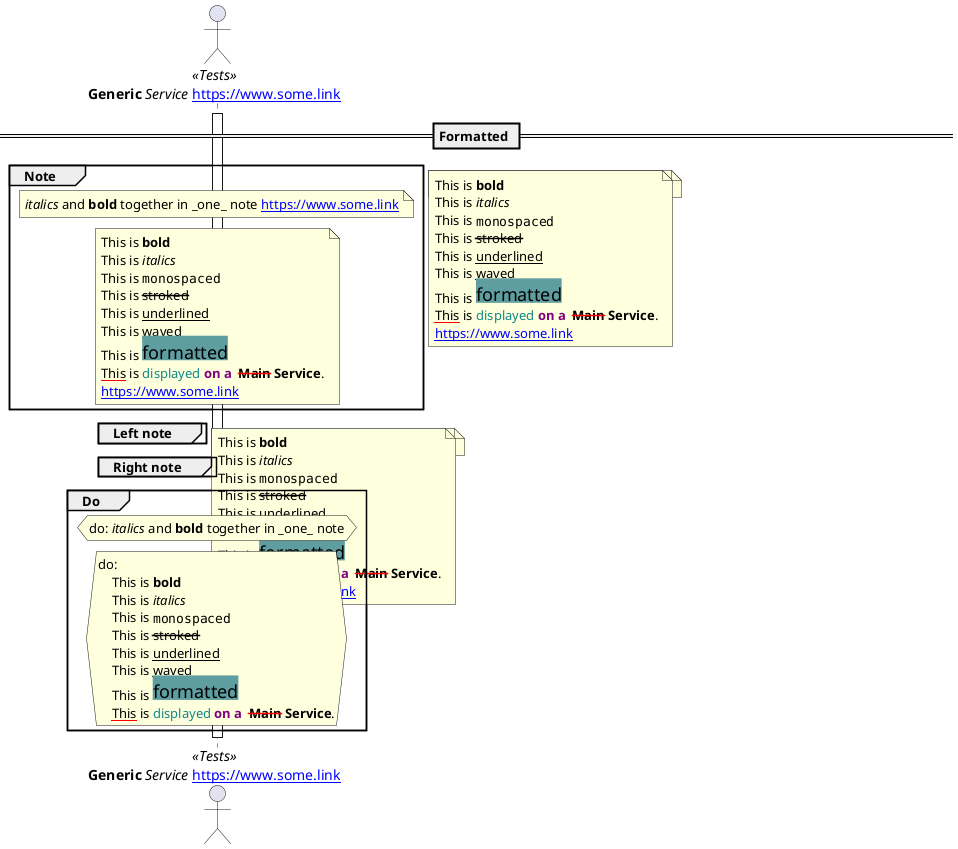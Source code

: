 @startuml Valid formatted notes, etc.

== Formatted ==

actor "**Generic** //Service// [[https://www.some.link]]" as GenericService <<Tests>>

activate GenericService
group Note
    note over GenericService: //italics// and **bold** together in _one_ note [[https://www.some.link]]
    note over GenericService
    This is **bold**
    This is //italics//
    This is ""monospaced""
    This is --stroked--
    This is __underlined__
    This is ~~waved~~
    This is <back:cadetblue><size:18>formatted</size></back>
    <u:red>This</u> is <color #118888>displayed</color> **<color purple>on a </color> <s:red>Main</strike> Service**.
    [[https://www.some.link {this is link}]]
    end note
end
group Left note
    note left: //italics// and **bold** together in _one_ note
    note left
    This is **bold**
    This is //italics//
    This is ""monospaced""
    This is --stroked--
    This is __underlined__
    This is ~~waved~~
    This is <back:cadetblue><size:18>formatted</size></back>
    <u:red>This</u> is <color #118888>displayed</color> **<color purple>on a </color> <s:red>Main</strike> Service**.
    [[https://www.some.link {this is link}]]
    end note
end
group Right note
    note right: //italics// and **bold** together in _one_ note
    note right
    This is **bold**
    This is //italics//
    This is ""monospaced""
    This is --stroked--
    This is __underlined__
    This is ~~waved~~
    This is <back:cadetblue><size:18>formatted</size></back>
    <u:red>This</u> is <color #118888>displayed</color> **<color purple>on a </color> <s:red>Main</strike> Service**.
    [[https://www.some.link {this is link}]]
    end note
end
group Do
    hnote over GenericService
    do: //italics// and **bold** together in _one_ note
    end hnote
    hnote over GenericService
    do:
        This is **bold**
        This is //italics//
        This is ""monospaced""
        This is --stroked--
        This is __underlined__
        This is ~~waved~~
        This is <back:cadetblue><size:18>formatted</size></back>
        <u:red>This</u> is <color #118888>displayed</color> **<color purple>on a </color> <s:red>Main</strike> Service**.
    end hnote
end

deactivate GenericService

@enduml
